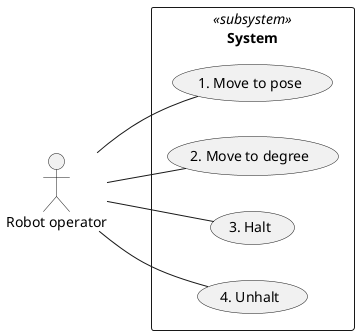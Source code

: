 @startuml

left to right direction

actor "Robot operator" as robot_operator

rectangle "**System**" <<subsystem>> {
    (1. Move to pose) as move_to_pose
    (2. Move to degree) as move_to_degree
    (3. Halt) as halt
    (4. Unhalt) as unhalt
}

robot_operator -- move_to_degree
robot_operator -- move_to_pose
robot_operator -- unhalt
robot_operator -- halt

@enduml